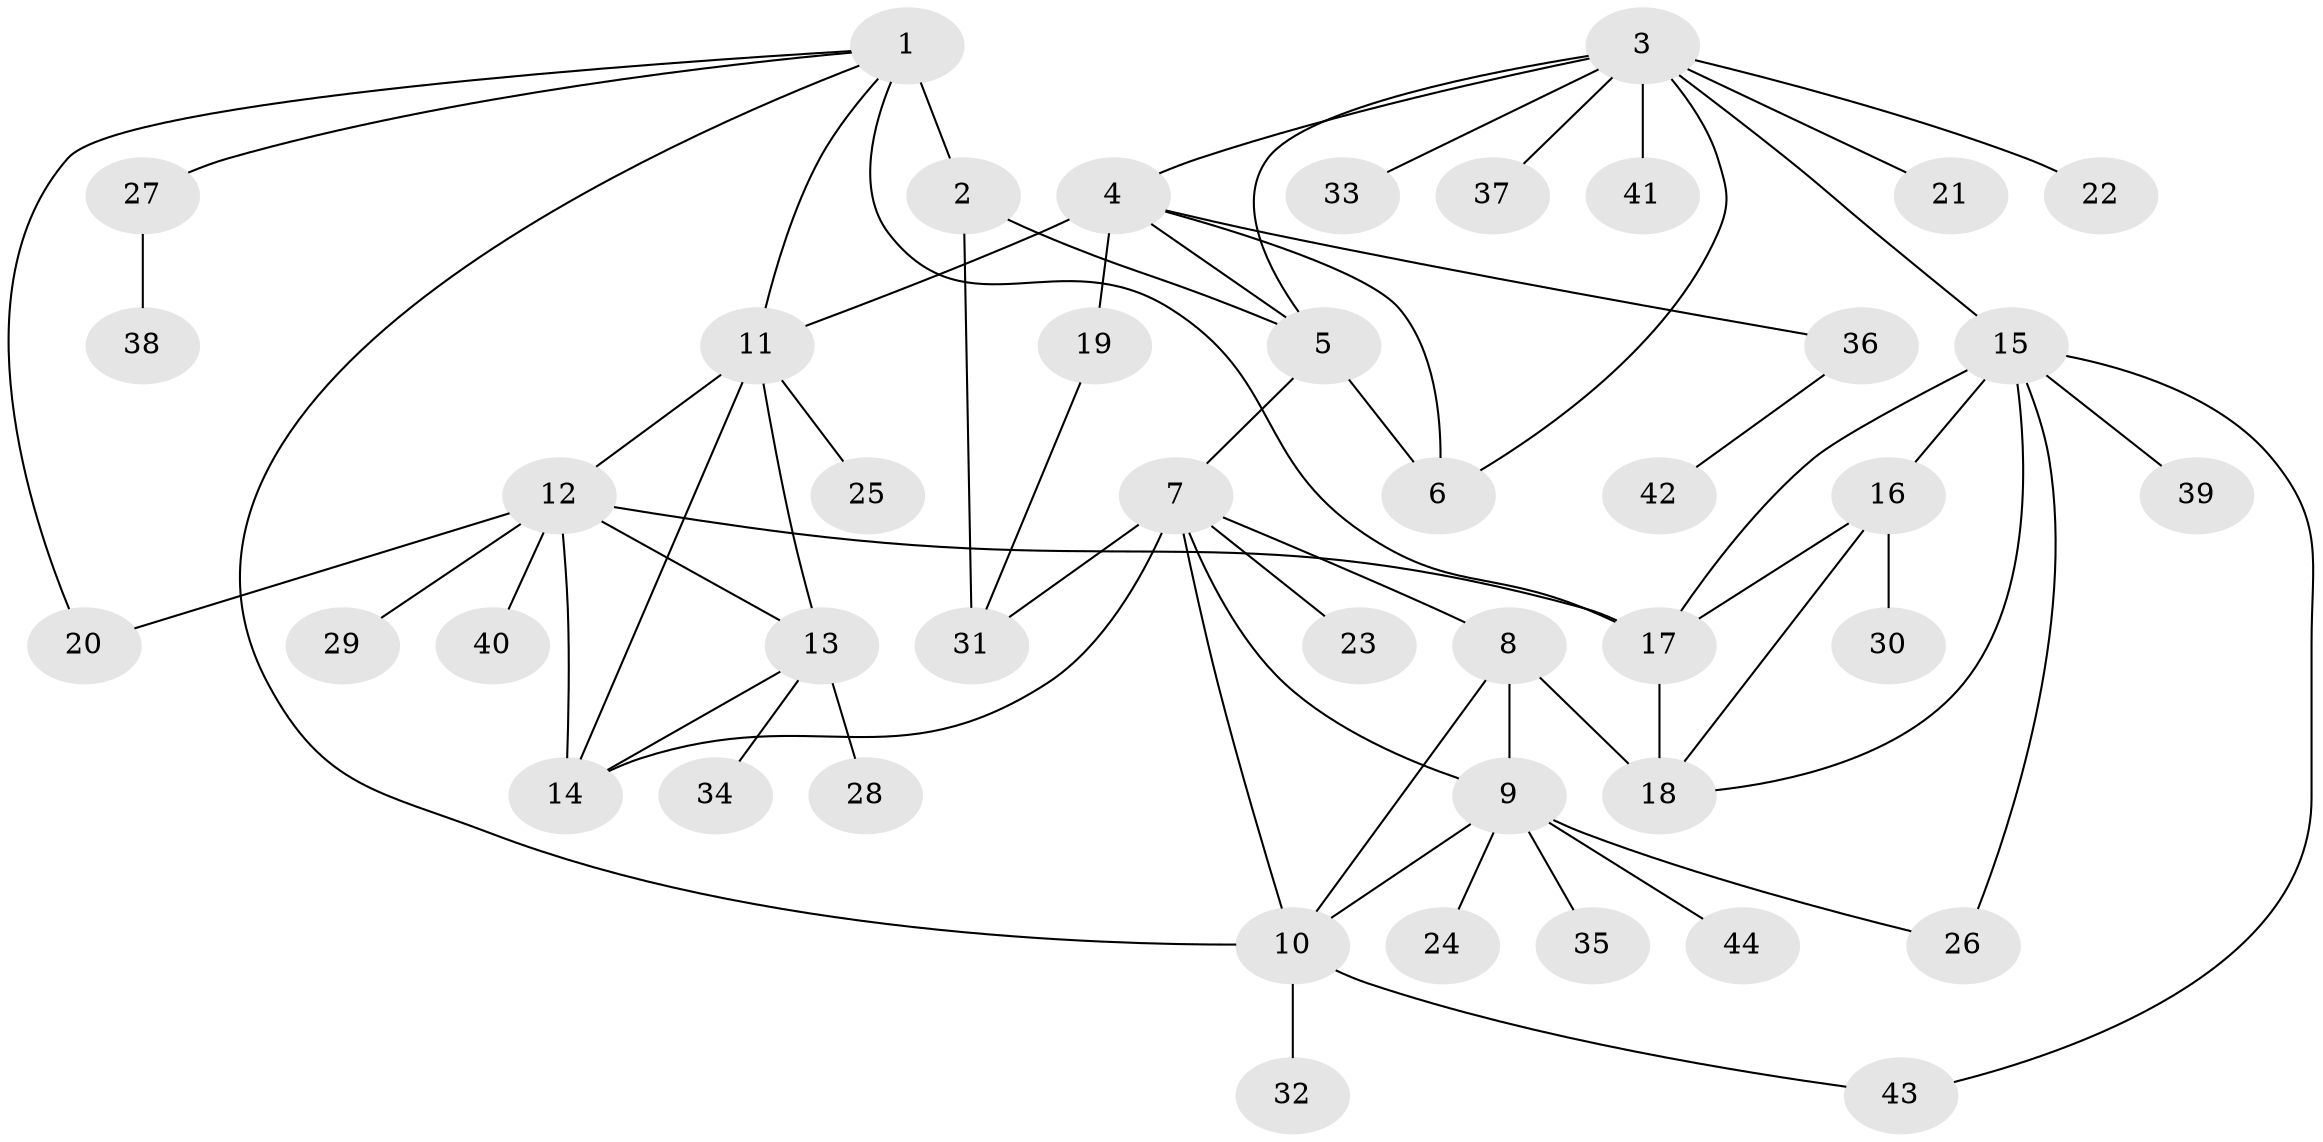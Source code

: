 // original degree distribution, {5: 0.056818181818181816, 8: 0.07954545454545454, 4: 0.022727272727272728, 10: 0.022727272727272728, 6: 0.011363636363636364, 7: 0.022727272727272728, 9: 0.011363636363636364, 2: 0.1590909090909091, 1: 0.5795454545454546, 3: 0.03409090909090909}
// Generated by graph-tools (version 1.1) at 2025/37/03/09/25 02:37:12]
// undirected, 44 vertices, 66 edges
graph export_dot {
graph [start="1"]
  node [color=gray90,style=filled];
  1;
  2;
  3;
  4;
  5;
  6;
  7;
  8;
  9;
  10;
  11;
  12;
  13;
  14;
  15;
  16;
  17;
  18;
  19;
  20;
  21;
  22;
  23;
  24;
  25;
  26;
  27;
  28;
  29;
  30;
  31;
  32;
  33;
  34;
  35;
  36;
  37;
  38;
  39;
  40;
  41;
  42;
  43;
  44;
  1 -- 2 [weight=5.0];
  1 -- 10 [weight=1.0];
  1 -- 11 [weight=1.0];
  1 -- 17 [weight=1.0];
  1 -- 20 [weight=1.0];
  1 -- 27 [weight=1.0];
  2 -- 5 [weight=1.0];
  2 -- 31 [weight=1.0];
  3 -- 4 [weight=1.0];
  3 -- 5 [weight=1.0];
  3 -- 6 [weight=1.0];
  3 -- 15 [weight=1.0];
  3 -- 21 [weight=1.0];
  3 -- 22 [weight=1.0];
  3 -- 33 [weight=1.0];
  3 -- 37 [weight=1.0];
  3 -- 41 [weight=1.0];
  4 -- 5 [weight=1.0];
  4 -- 6 [weight=1.0];
  4 -- 11 [weight=1.0];
  4 -- 19 [weight=2.0];
  4 -- 36 [weight=1.0];
  5 -- 6 [weight=1.0];
  5 -- 7 [weight=1.0];
  7 -- 8 [weight=1.0];
  7 -- 9 [weight=1.0];
  7 -- 10 [weight=1.0];
  7 -- 14 [weight=1.0];
  7 -- 23 [weight=1.0];
  7 -- 31 [weight=1.0];
  8 -- 9 [weight=1.0];
  8 -- 10 [weight=1.0];
  8 -- 18 [weight=1.0];
  9 -- 10 [weight=1.0];
  9 -- 24 [weight=1.0];
  9 -- 26 [weight=1.0];
  9 -- 35 [weight=1.0];
  9 -- 44 [weight=1.0];
  10 -- 32 [weight=1.0];
  10 -- 43 [weight=1.0];
  11 -- 12 [weight=1.0];
  11 -- 13 [weight=1.0];
  11 -- 14 [weight=1.0];
  11 -- 25 [weight=1.0];
  12 -- 13 [weight=1.0];
  12 -- 14 [weight=1.0];
  12 -- 17 [weight=1.0];
  12 -- 20 [weight=1.0];
  12 -- 29 [weight=1.0];
  12 -- 40 [weight=1.0];
  13 -- 14 [weight=1.0];
  13 -- 28 [weight=5.0];
  13 -- 34 [weight=1.0];
  15 -- 16 [weight=1.0];
  15 -- 17 [weight=1.0];
  15 -- 18 [weight=1.0];
  15 -- 26 [weight=1.0];
  15 -- 39 [weight=1.0];
  15 -- 43 [weight=1.0];
  16 -- 17 [weight=1.0];
  16 -- 18 [weight=1.0];
  16 -- 30 [weight=4.0];
  17 -- 18 [weight=5.0];
  19 -- 31 [weight=1.0];
  27 -- 38 [weight=1.0];
  36 -- 42 [weight=1.0];
}
